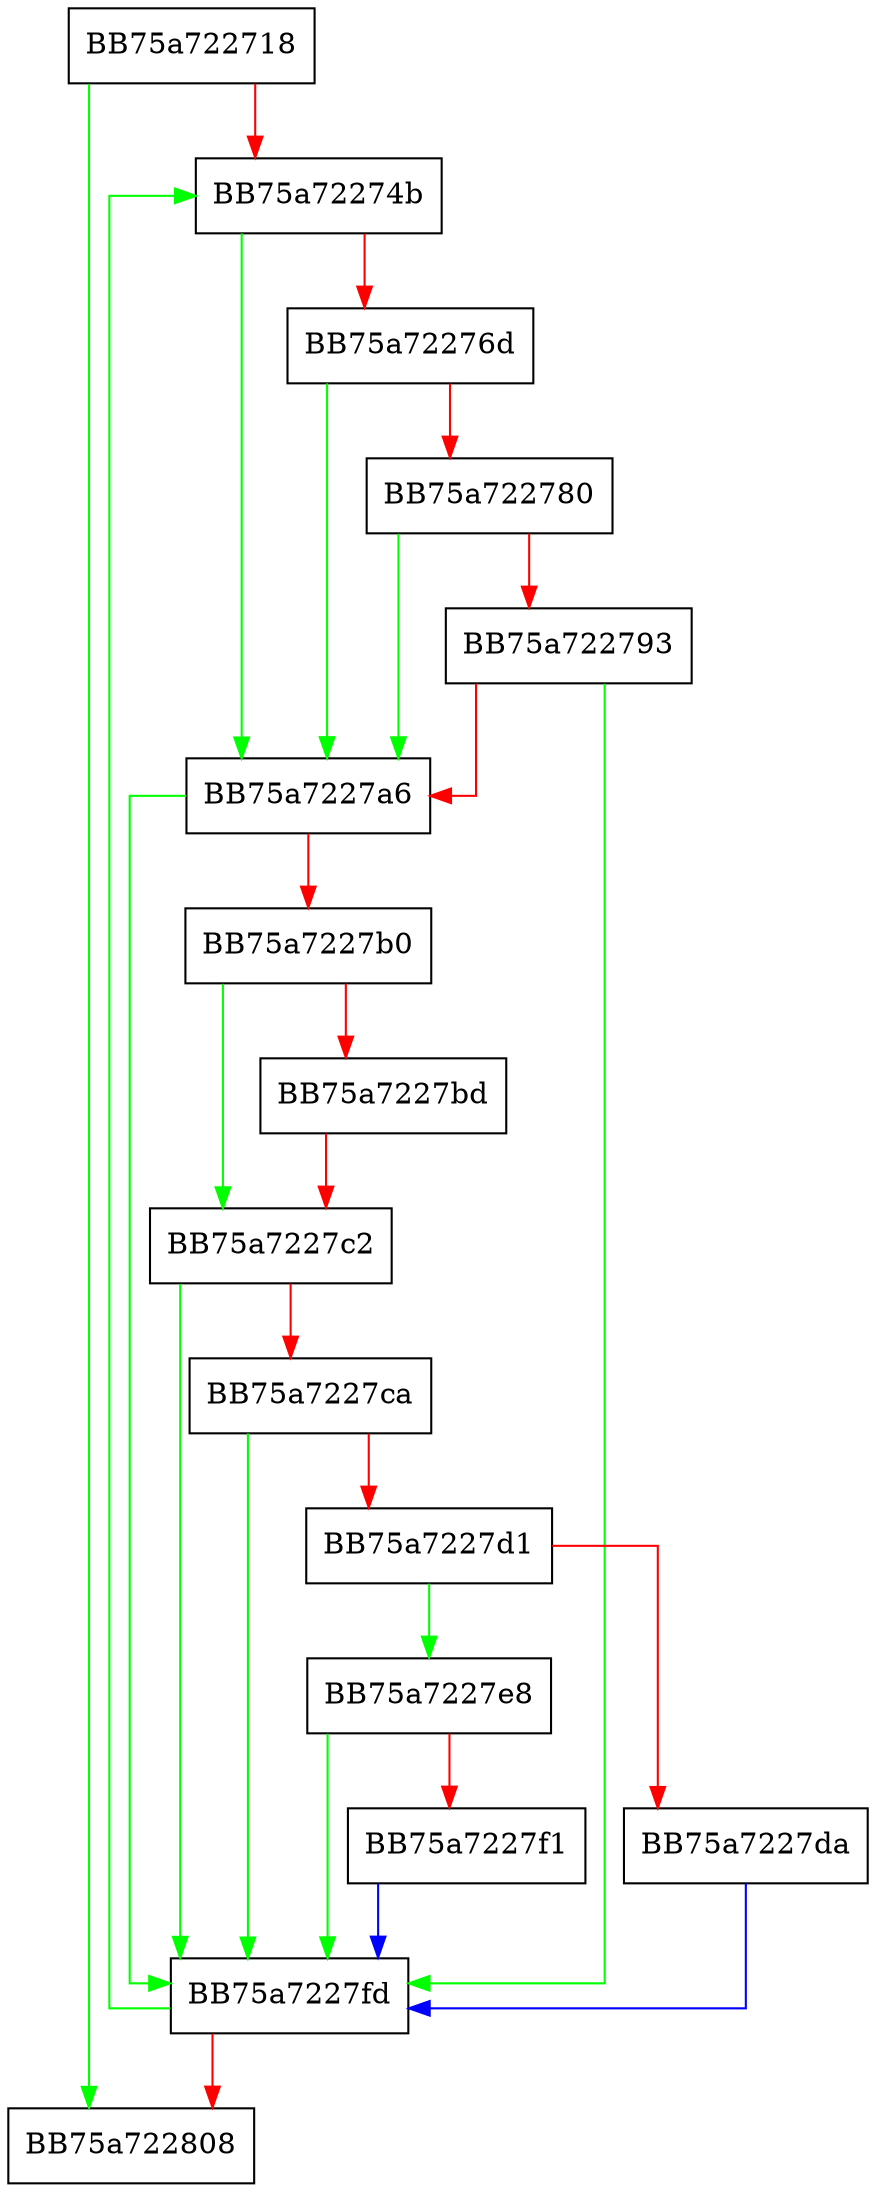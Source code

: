 digraph GetLogicalDrivesFromScanRequest {
  node [shape="box"];
  graph [splines=ortho];
  BB75a722718 -> BB75a722808 [color="green"];
  BB75a722718 -> BB75a72274b [color="red"];
  BB75a72274b -> BB75a7227a6 [color="green"];
  BB75a72274b -> BB75a72276d [color="red"];
  BB75a72276d -> BB75a7227a6 [color="green"];
  BB75a72276d -> BB75a722780 [color="red"];
  BB75a722780 -> BB75a7227a6 [color="green"];
  BB75a722780 -> BB75a722793 [color="red"];
  BB75a722793 -> BB75a7227fd [color="green"];
  BB75a722793 -> BB75a7227a6 [color="red"];
  BB75a7227a6 -> BB75a7227fd [color="green"];
  BB75a7227a6 -> BB75a7227b0 [color="red"];
  BB75a7227b0 -> BB75a7227c2 [color="green"];
  BB75a7227b0 -> BB75a7227bd [color="red"];
  BB75a7227bd -> BB75a7227c2 [color="red"];
  BB75a7227c2 -> BB75a7227fd [color="green"];
  BB75a7227c2 -> BB75a7227ca [color="red"];
  BB75a7227ca -> BB75a7227fd [color="green"];
  BB75a7227ca -> BB75a7227d1 [color="red"];
  BB75a7227d1 -> BB75a7227e8 [color="green"];
  BB75a7227d1 -> BB75a7227da [color="red"];
  BB75a7227da -> BB75a7227fd [color="blue"];
  BB75a7227e8 -> BB75a7227fd [color="green"];
  BB75a7227e8 -> BB75a7227f1 [color="red"];
  BB75a7227f1 -> BB75a7227fd [color="blue"];
  BB75a7227fd -> BB75a72274b [color="green"];
  BB75a7227fd -> BB75a722808 [color="red"];
}